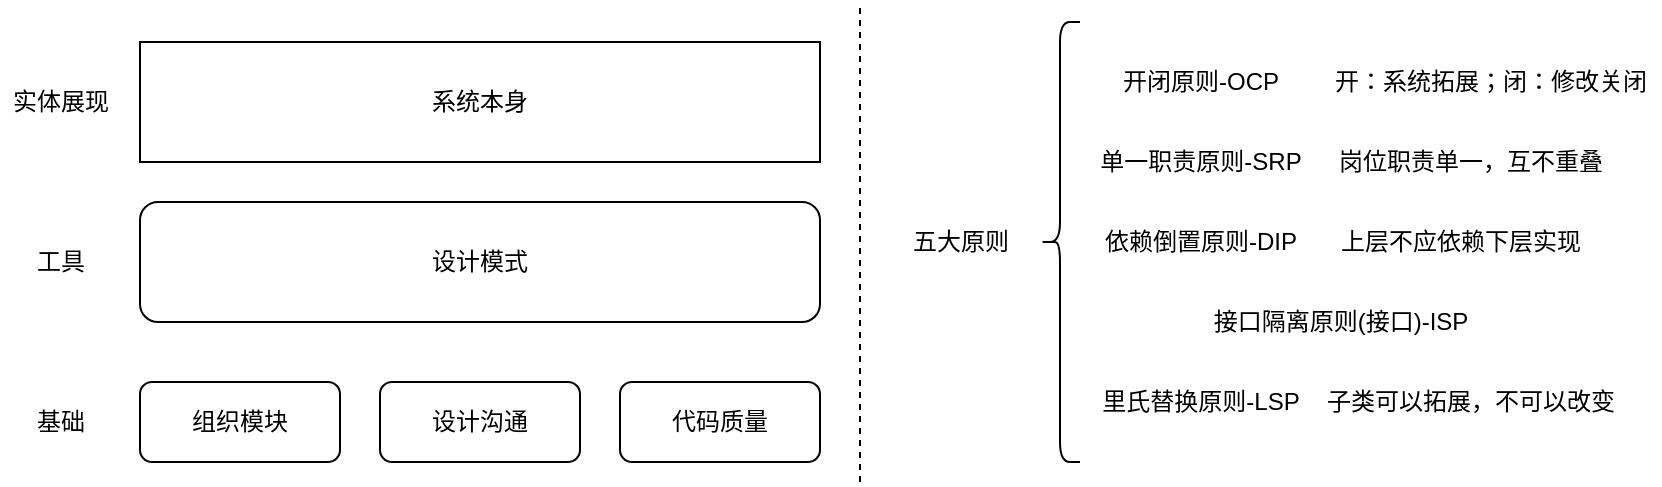 <mxfile>
    <diagram id="fQRx8zBcLPSwf1lLUpr7" name="第 1 页">
        <mxGraphModel dx="637" dy="269" grid="1" gridSize="10" guides="1" tooltips="1" connect="1" arrows="1" fold="1" page="1" pageScale="1" pageWidth="827" pageHeight="1169" math="0" shadow="0">
            <root>
                <mxCell id="0"/>
                <mxCell id="1" parent="0"/>
                <mxCell id="2" value="工具" style="text;html=1;align=center;verticalAlign=middle;resizable=0;points=[];autosize=1;strokeColor=none;fillColor=none;" parent="1" vertex="1">
                    <mxGeometry x="20" y="120" width="40" height="20" as="geometry"/>
                </mxCell>
                <mxCell id="3" value="基础" style="text;html=1;align=center;verticalAlign=middle;resizable=0;points=[];autosize=1;strokeColor=none;fillColor=none;" parent="1" vertex="1">
                    <mxGeometry x="20" y="200" width="40" height="20" as="geometry"/>
                </mxCell>
                <mxCell id="4" value="设计模式" style="rounded=1;whiteSpace=wrap;html=1;" parent="1" vertex="1">
                    <mxGeometry x="80" y="100" width="340" height="60" as="geometry"/>
                </mxCell>
                <mxCell id="5" value="组织模块" style="rounded=1;whiteSpace=wrap;html=1;" parent="1" vertex="1">
                    <mxGeometry x="80" y="190" width="100" height="40" as="geometry"/>
                </mxCell>
                <mxCell id="6" value="设计沟通" style="rounded=1;whiteSpace=wrap;html=1;" parent="1" vertex="1">
                    <mxGeometry x="200" y="190" width="100" height="40" as="geometry"/>
                </mxCell>
                <mxCell id="7" value="代码质量" style="rounded=1;whiteSpace=wrap;html=1;" parent="1" vertex="1">
                    <mxGeometry x="320" y="190" width="100" height="40" as="geometry"/>
                </mxCell>
                <mxCell id="8" value="实体展现" style="text;html=1;align=center;verticalAlign=middle;resizable=0;points=[];autosize=1;strokeColor=none;fillColor=none;" parent="1" vertex="1">
                    <mxGeometry x="10" y="40" width="60" height="20" as="geometry"/>
                </mxCell>
                <mxCell id="9" value="系统本身" style="whiteSpace=wrap;html=1;" parent="1" vertex="1">
                    <mxGeometry x="80" y="20" width="340" height="60" as="geometry"/>
                </mxCell>
                <mxCell id="10" value="" style="endArrow=none;dashed=1;html=1;" parent="1" edge="1">
                    <mxGeometry width="50" height="50" relative="1" as="geometry">
                        <mxPoint x="440" y="240" as="sourcePoint"/>
                        <mxPoint x="440" as="targetPoint"/>
                    </mxGeometry>
                </mxCell>
                <mxCell id="23" value="" style="edgeStyle=none;html=1;" edge="1" parent="1" source="11">
                    <mxGeometry relative="1" as="geometry">
                        <mxPoint x="530" y="120" as="targetPoint"/>
                    </mxGeometry>
                </mxCell>
                <mxCell id="11" value="" style="shape=curlyBracket;whiteSpace=wrap;html=1;rounded=1;" parent="1" vertex="1">
                    <mxGeometry x="530" y="10" width="20" height="220" as="geometry"/>
                </mxCell>
                <mxCell id="12" value="五大原则" style="text;html=1;align=center;verticalAlign=middle;resizable=0;points=[];autosize=1;strokeColor=none;fillColor=none;" parent="1" vertex="1">
                    <mxGeometry x="460" y="110" width="60" height="20" as="geometry"/>
                </mxCell>
                <mxCell id="13" value="开闭原则-OCP" style="text;html=1;align=center;verticalAlign=middle;resizable=0;points=[];autosize=1;strokeColor=none;fillColor=none;" parent="1" vertex="1">
                    <mxGeometry x="565" y="30" width="90" height="20" as="geometry"/>
                </mxCell>
                <mxCell id="14" value="开：系统拓展；闭：修改关闭" style="text;html=1;align=center;verticalAlign=middle;resizable=0;points=[];autosize=1;strokeColor=none;fillColor=none;" parent="1" vertex="1">
                    <mxGeometry x="670" y="30" width="170" height="20" as="geometry"/>
                </mxCell>
                <mxCell id="15" value="单一职责原则-SRP" style="text;html=1;align=center;verticalAlign=middle;resizable=0;points=[];autosize=1;strokeColor=none;fillColor=none;" vertex="1" parent="1">
                    <mxGeometry x="550" y="70" width="120" height="20" as="geometry"/>
                </mxCell>
                <mxCell id="16" value="岗位职责单一，互不重叠" style="text;html=1;align=center;verticalAlign=middle;resizable=0;points=[];autosize=1;strokeColor=none;fillColor=none;" vertex="1" parent="1">
                    <mxGeometry x="670" y="70" width="150" height="20" as="geometry"/>
                </mxCell>
                <mxCell id="17" value="依赖倒置原则-DIP" style="text;html=1;align=center;verticalAlign=middle;resizable=0;points=[];autosize=1;strokeColor=none;fillColor=none;" vertex="1" parent="1">
                    <mxGeometry x="555" y="110" width="110" height="20" as="geometry"/>
                </mxCell>
                <mxCell id="18" value="上层不应依赖下层实现" style="text;html=1;align=center;verticalAlign=middle;resizable=0;points=[];autosize=1;strokeColor=none;fillColor=none;" vertex="1" parent="1">
                    <mxGeometry x="670" y="110" width="140" height="20" as="geometry"/>
                </mxCell>
                <mxCell id="20" value="接口隔离原则(接口)-ISP" style="text;html=1;align=center;verticalAlign=middle;resizable=0;points=[];autosize=1;strokeColor=none;fillColor=none;" vertex="1" parent="1">
                    <mxGeometry x="610" y="150" width="140" height="20" as="geometry"/>
                </mxCell>
                <mxCell id="21" value="里氏替换原则-LSP" style="text;html=1;align=center;verticalAlign=middle;resizable=0;points=[];autosize=1;strokeColor=none;fillColor=none;" vertex="1" parent="1">
                    <mxGeometry x="555" y="190" width="110" height="20" as="geometry"/>
                </mxCell>
                <mxCell id="22" value="子类可以拓展，不可以改变" style="text;html=1;align=center;verticalAlign=middle;resizable=0;points=[];autosize=1;strokeColor=none;fillColor=none;" vertex="1" parent="1">
                    <mxGeometry x="665" y="190" width="160" height="20" as="geometry"/>
                </mxCell>
            </root>
        </mxGraphModel>
    </diagram>
</mxfile>